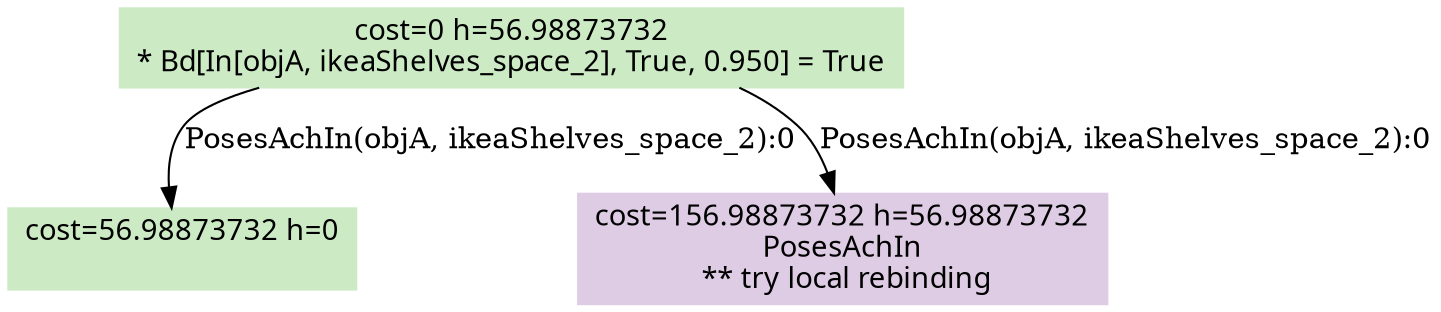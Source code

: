 digraph G {
    ordering=out;
    node [fontname=HelveticaBold];
    "0" [shape=box, style=filled, colorscheme=pastel16, color=2, label="cost=0 h=56.98873732\n* Bd[In[objA, ikeaShelves_space_2], True, 0.950] = True\n"];
    "0" [shape=box, label="cost=0 h=56.98873732\n* Bd[In[objA, ikeaShelves_space_2], True, 0.950] = True\n"];
    "140" [shape=box, label="cost=56.98873732 h=0\n\n"];
    "0" -> "140"[label="PosesAchIn(objA, ikeaShelves_space_2):0"];
    "0" [shape=box, label="cost=0 h=56.98873732\n* Bd[In[objA, ikeaShelves_space_2], True, 0.950] = True\n"];
    "141" [shape=box, style=filled, colorscheme=pastel16, color=4, label="cost=156.98873732 h=56.98873732\nPosesAchIn\n ** try local rebinding"];
    "0" -> "141"[label="PosesAchIn(objA, ikeaShelves_space_2):0"];
    "140" [shape=box, style=filled, colorscheme=pastel16, color=2, label="cost=56.98873732 h=0\n\n"];
    "0" [shape=box, style=filled, colorscheme=pastel16,color=3];
    "140" [shape=box, style=filled, colorscheme=pastel16,color=3];
}
